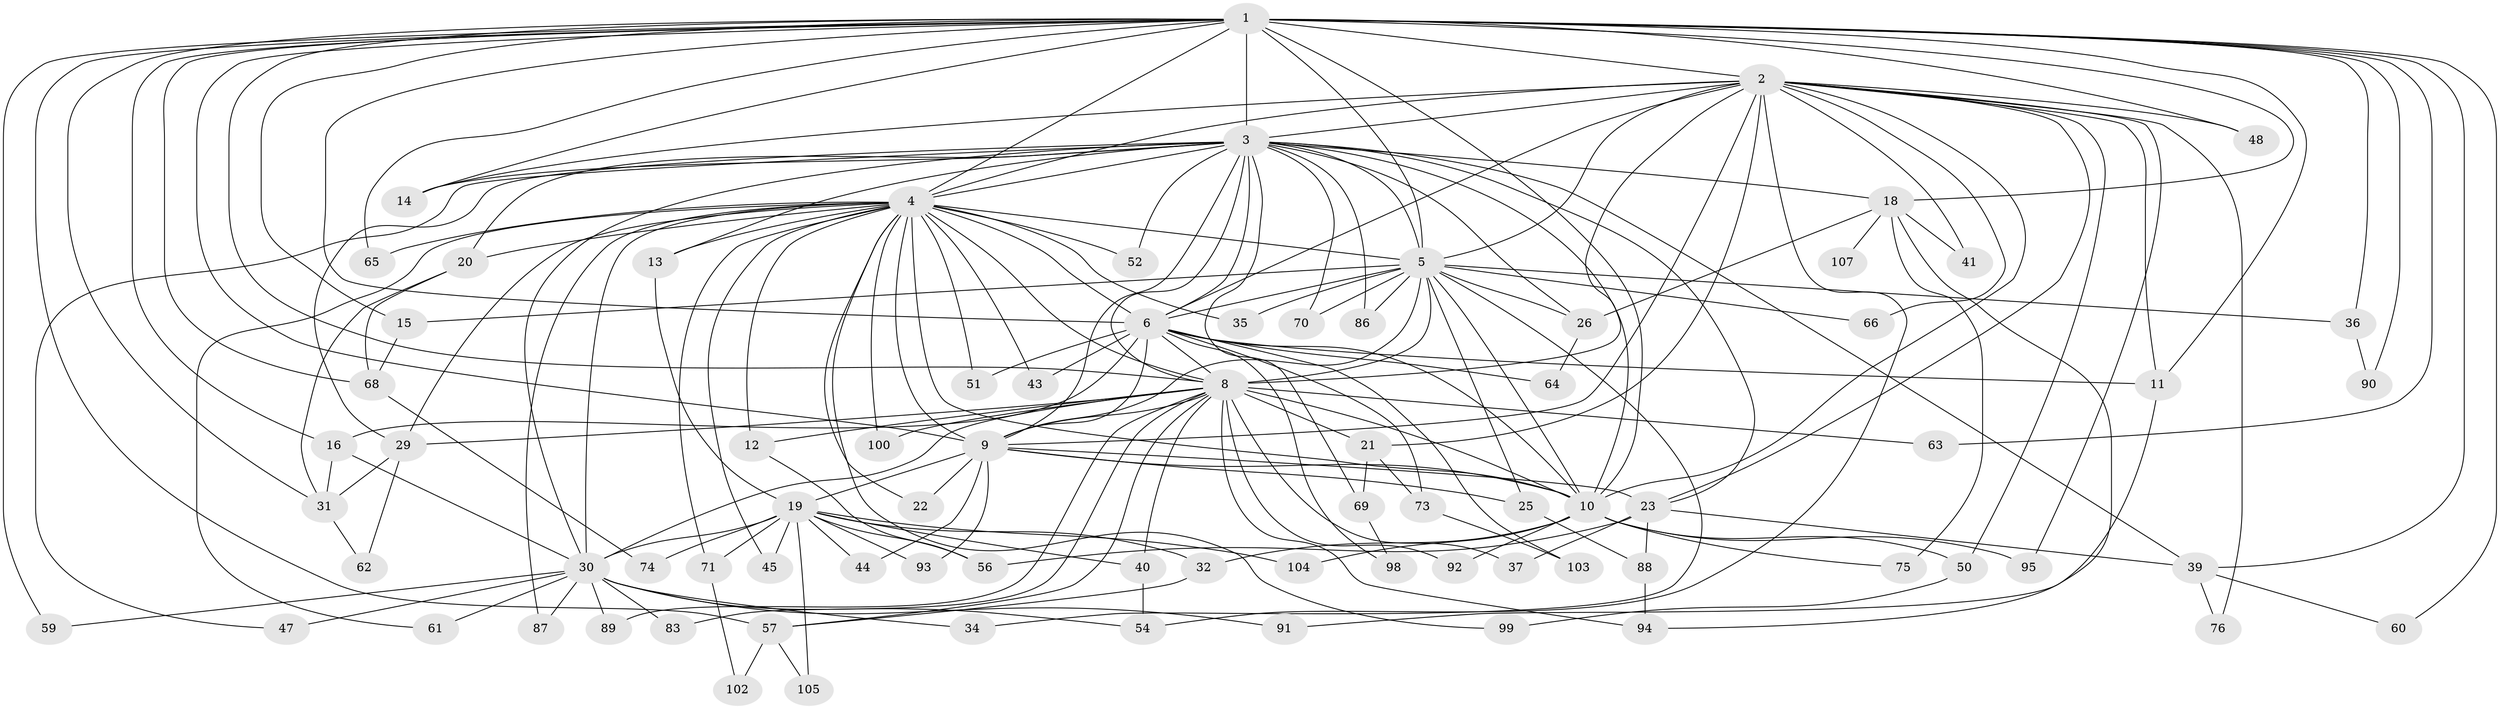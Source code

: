 // Generated by graph-tools (version 1.1) at 2025/23/03/03/25 07:23:36]
// undirected, 80 vertices, 193 edges
graph export_dot {
graph [start="1"]
  node [color=gray90,style=filled];
  1 [super="+17"];
  2 [super="+85"];
  3 [super="+7"];
  4 [super="+33"];
  5 [super="+28"];
  6 [super="+27"];
  8 [super="+84"];
  9 [super="+78"];
  10 [super="+46"];
  11 [super="+96"];
  12 [super="+97"];
  13;
  14 [super="+72"];
  15 [super="+108"];
  16 [super="+101"];
  18 [super="+24"];
  19 [super="+38"];
  20 [super="+80"];
  21;
  22;
  23 [super="+49"];
  25 [super="+55"];
  26 [super="+77"];
  29;
  30 [super="+79"];
  31 [super="+58"];
  32 [super="+81"];
  34;
  35;
  36 [super="+42"];
  37;
  39 [super="+53"];
  40 [super="+67"];
  41;
  43;
  44;
  45;
  47;
  48;
  50;
  51;
  52;
  54;
  56;
  57 [super="+82"];
  59;
  60;
  61;
  62;
  63;
  64;
  65;
  66;
  68;
  69;
  70;
  71;
  73;
  74;
  75;
  76;
  83;
  86;
  87;
  88;
  89;
  90;
  91;
  92;
  93;
  94 [super="+106"];
  95;
  98;
  99;
  100;
  102;
  103;
  104;
  105;
  107;
  1 -- 2;
  1 -- 3 [weight=2];
  1 -- 4 [weight=2];
  1 -- 5;
  1 -- 6;
  1 -- 8;
  1 -- 9;
  1 -- 10;
  1 -- 15;
  1 -- 16;
  1 -- 18 [weight=2];
  1 -- 31;
  1 -- 36 [weight=2];
  1 -- 48;
  1 -- 59;
  1 -- 60;
  1 -- 63;
  1 -- 65;
  1 -- 68;
  1 -- 90;
  1 -- 39;
  1 -- 11;
  1 -- 57;
  1 -- 14;
  2 -- 3 [weight=2];
  2 -- 4;
  2 -- 5 [weight=2];
  2 -- 6;
  2 -- 8;
  2 -- 9;
  2 -- 10 [weight=2];
  2 -- 11;
  2 -- 14;
  2 -- 21;
  2 -- 41;
  2 -- 48;
  2 -- 50;
  2 -- 54;
  2 -- 66;
  2 -- 76;
  2 -- 95;
  2 -- 23;
  3 -- 4 [weight=2];
  3 -- 5 [weight=2];
  3 -- 6 [weight=2];
  3 -- 8 [weight=2];
  3 -- 9 [weight=2];
  3 -- 10 [weight=2];
  3 -- 14;
  3 -- 20;
  3 -- 30;
  3 -- 70;
  3 -- 86;
  3 -- 69;
  3 -- 13;
  3 -- 18;
  3 -- 23;
  3 -- 26;
  3 -- 29;
  3 -- 39;
  3 -- 47;
  3 -- 52;
  4 -- 5 [weight=2];
  4 -- 6;
  4 -- 8;
  4 -- 9;
  4 -- 10;
  4 -- 12;
  4 -- 13;
  4 -- 20;
  4 -- 22;
  4 -- 29;
  4 -- 30;
  4 -- 35;
  4 -- 43;
  4 -- 45;
  4 -- 51;
  4 -- 52;
  4 -- 61;
  4 -- 65;
  4 -- 71;
  4 -- 87;
  4 -- 99;
  4 -- 100;
  5 -- 6;
  5 -- 8;
  5 -- 9;
  5 -- 10;
  5 -- 15;
  5 -- 25;
  5 -- 26;
  5 -- 34;
  5 -- 35;
  5 -- 36;
  5 -- 66;
  5 -- 70;
  5 -- 86;
  6 -- 8;
  6 -- 9;
  6 -- 10;
  6 -- 11 [weight=2];
  6 -- 16;
  6 -- 51;
  6 -- 64;
  6 -- 98;
  6 -- 103;
  6 -- 73;
  6 -- 43;
  8 -- 9;
  8 -- 10;
  8 -- 12;
  8 -- 21;
  8 -- 37;
  8 -- 40;
  8 -- 57;
  8 -- 63;
  8 -- 83;
  8 -- 89;
  8 -- 100;
  8 -- 92;
  8 -- 29;
  8 -- 30;
  8 -- 94;
  9 -- 10;
  9 -- 19;
  9 -- 22;
  9 -- 25 [weight=2];
  9 -- 44;
  9 -- 93;
  9 -- 23;
  10 -- 32 [weight=2];
  10 -- 50;
  10 -- 75;
  10 -- 92;
  10 -- 95;
  10 -- 104;
  11 -- 91;
  12 -- 56;
  13 -- 19;
  15 -- 68;
  16 -- 30;
  16 -- 31;
  18 -- 41;
  18 -- 75;
  18 -- 107 [weight=2];
  18 -- 94;
  18 -- 26;
  19 -- 32;
  19 -- 71;
  19 -- 93;
  19 -- 104;
  19 -- 105;
  19 -- 56;
  19 -- 40;
  19 -- 74;
  19 -- 44;
  19 -- 45;
  19 -- 30;
  20 -- 68;
  20 -- 31;
  21 -- 69;
  21 -- 73;
  23 -- 37;
  23 -- 39;
  23 -- 56;
  23 -- 88;
  25 -- 88;
  26 -- 64;
  29 -- 31;
  29 -- 62;
  30 -- 34;
  30 -- 47;
  30 -- 54;
  30 -- 59;
  30 -- 61;
  30 -- 83;
  30 -- 87;
  30 -- 89;
  30 -- 91;
  31 -- 62;
  32 -- 57;
  36 -- 90;
  39 -- 60;
  39 -- 76;
  40 -- 54;
  50 -- 99;
  57 -- 102;
  57 -- 105;
  68 -- 74;
  69 -- 98;
  71 -- 102;
  73 -- 103;
  88 -- 94;
}
